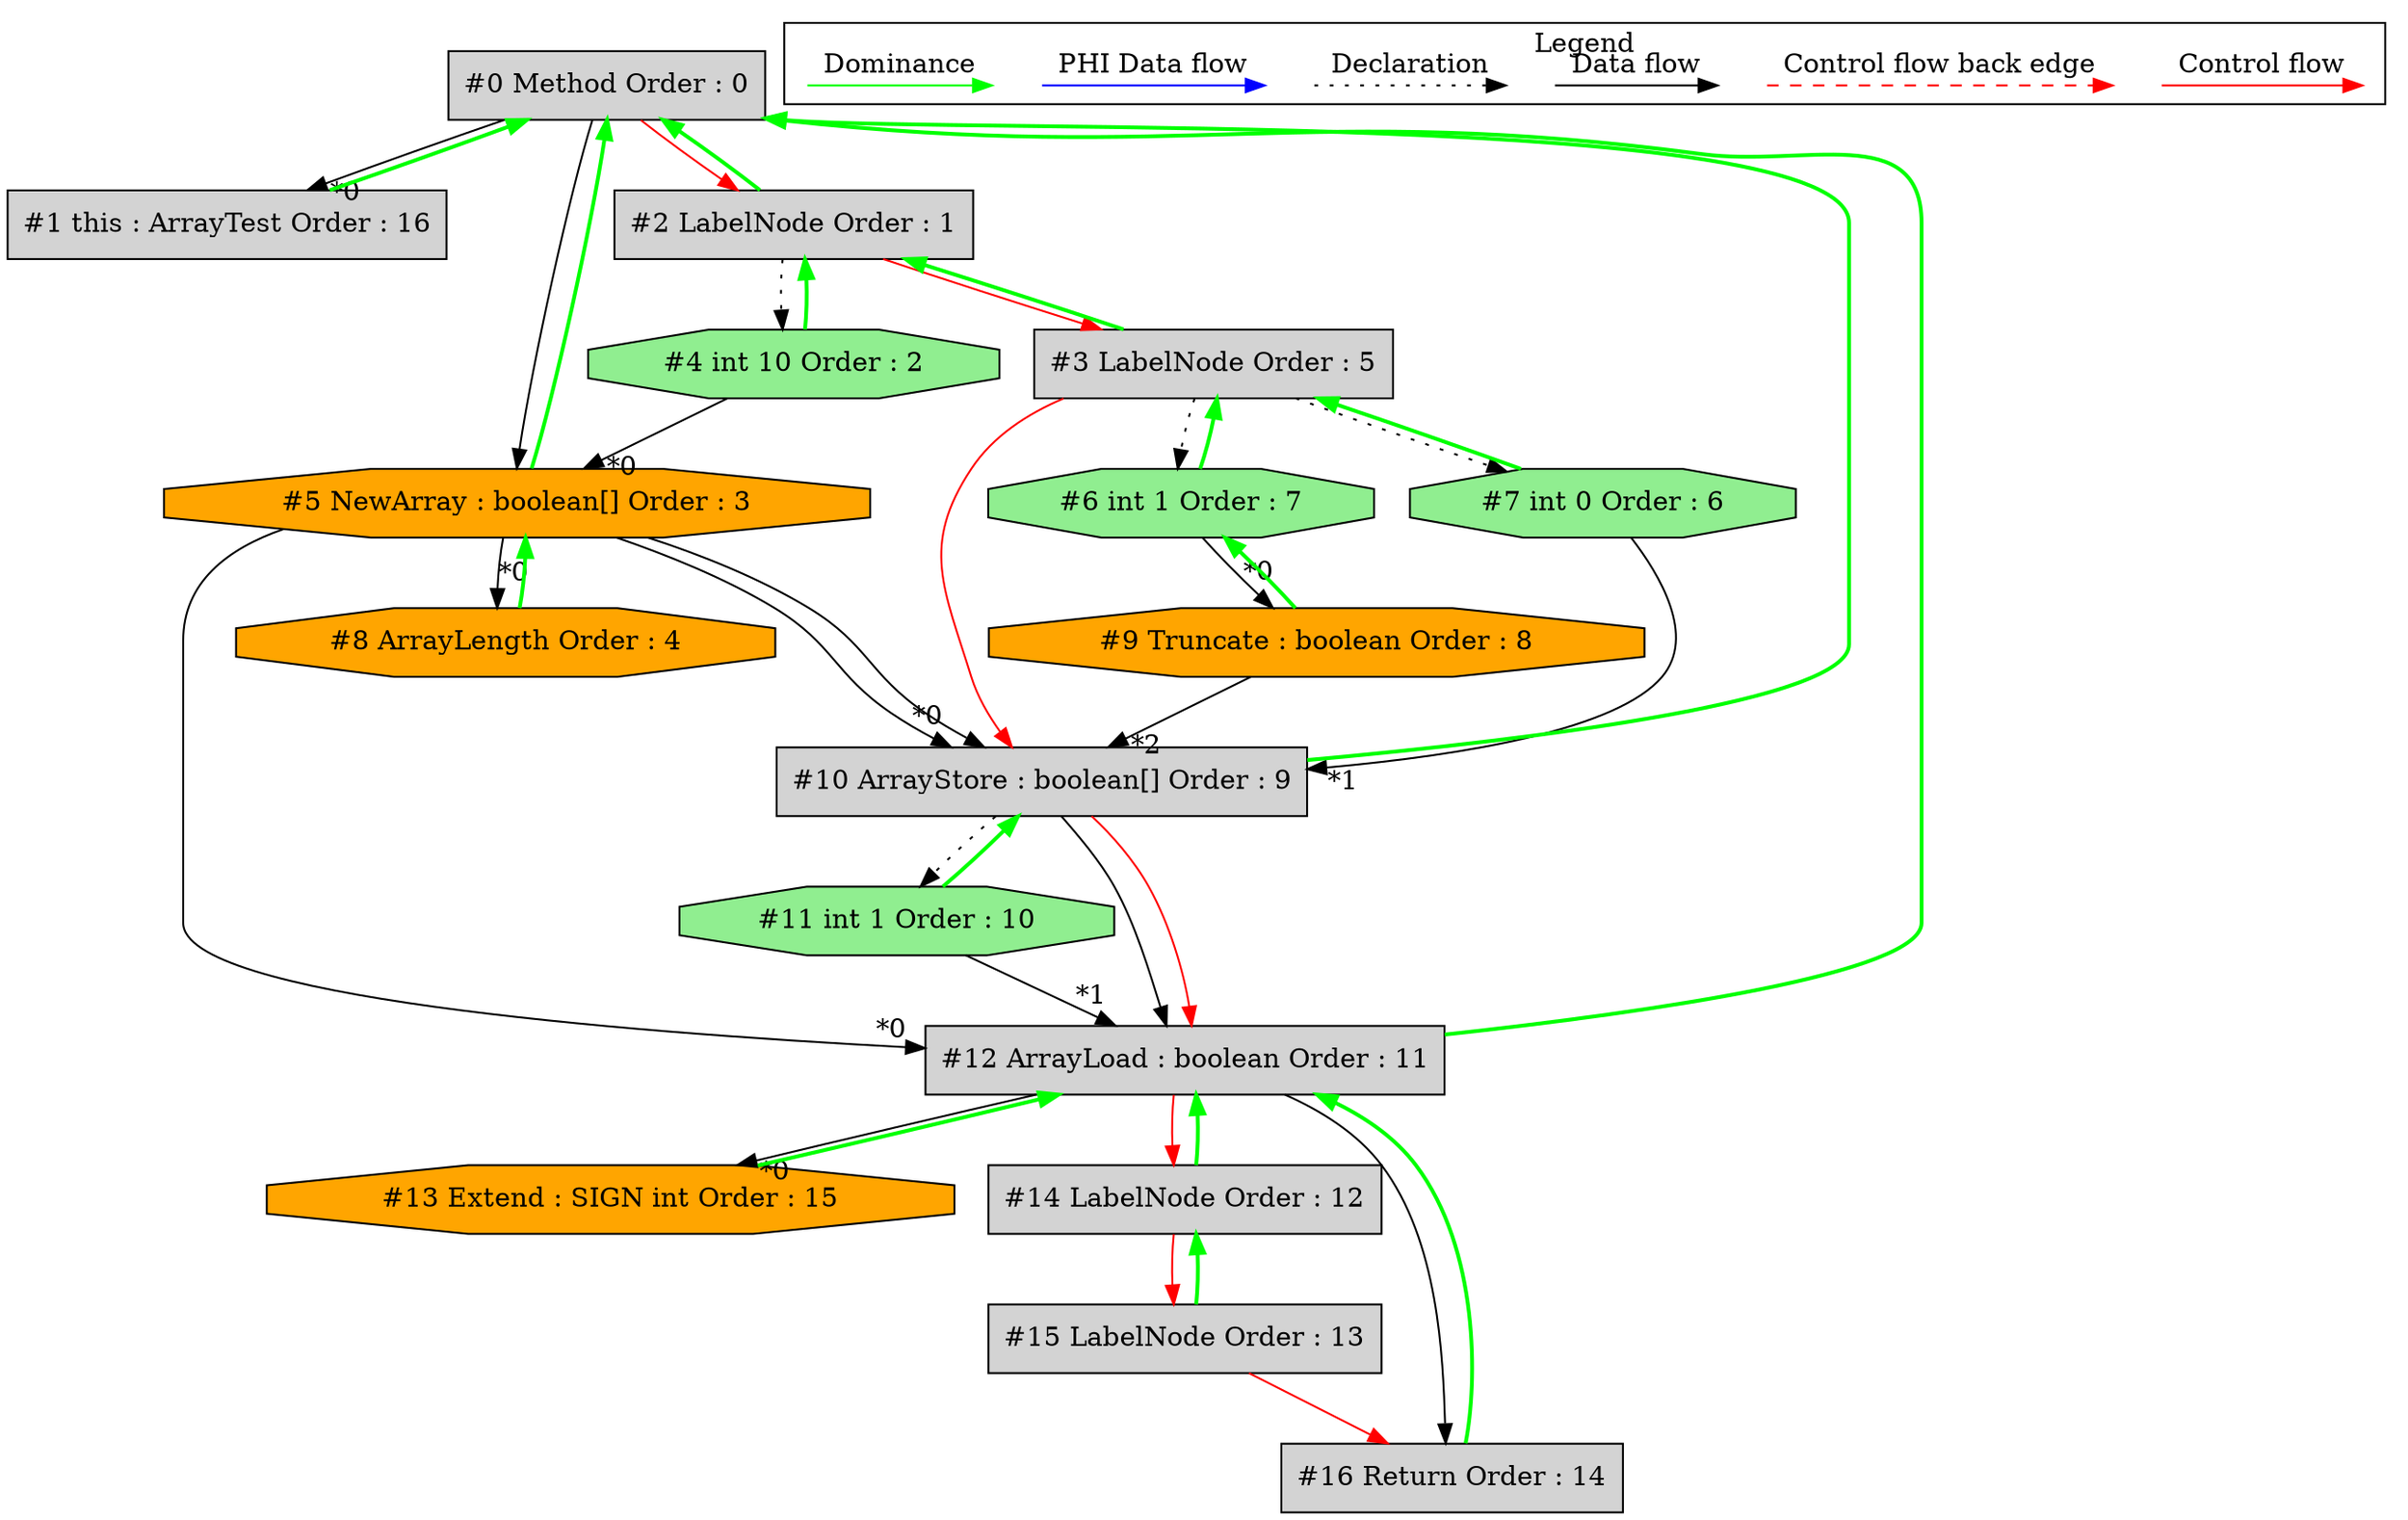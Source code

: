 digraph debugoutput {
 ordering="in";
 node0[label="#0 Method Order : 0",shape=box, fillcolor=lightgrey, style=filled];
 node1[label="#1 this : ArrayTest Order : 16",shape=box, fillcolor=lightgrey, style=filled];
 node1 -> node0[dir="forward" color="green" penwidth="2"];
 node0 -> node1[headlabel="*0", labeldistance=2];
 node2[label="#2 LabelNode Order : 1",shape=box, fillcolor=lightgrey, style=filled];
 node2 -> node0[dir="forward" color="green" penwidth="2"];
 node0 -> node2[labeldistance=2, color=red, fontcolor=red];
 node3[label="#3 LabelNode Order : 5",shape=box, fillcolor=lightgrey, style=filled];
 node3 -> node2[dir="forward" color="green" penwidth="2"];
 node2 -> node3[labeldistance=2, color=red, fontcolor=red];
 node4[label="#4 int 10 Order : 2",shape=octagon, fillcolor=lightgreen, style=filled];
 node4 -> node2[dir="forward" color="green" penwidth="2"];
 node2 -> node4[style=dotted];
 node5[label="#5 NewArray : boolean[] Order : 3",shape=octagon, fillcolor=orange, style=filled];
 node5 -> node0[dir="forward" color="green" penwidth="2"];
 node4 -> node5[headlabel="*0", labeldistance=2];
 node0 -> node5;
 node6[label="#6 int 1 Order : 7",shape=octagon, fillcolor=lightgreen, style=filled];
 node6 -> node3[dir="forward" color="green" penwidth="2"];
 node3 -> node6[style=dotted];
 node7[label="#7 int 0 Order : 6",shape=octagon, fillcolor=lightgreen, style=filled];
 node7 -> node3[dir="forward" color="green" penwidth="2"];
 node3 -> node7[style=dotted];
 node8[label="#8 ArrayLength Order : 4",shape=octagon, fillcolor=orange, style=filled];
 node8 -> node5[dir="forward" color="green" penwidth="2"];
 node5 -> node8[headlabel="*0", labeldistance=2];
 node9[label="#9 Truncate : boolean Order : 8",shape=octagon, fillcolor=orange, style=filled];
 node9 -> node6[dir="forward" color="green" penwidth="2"];
 node6 -> node9[headlabel="*0", labeldistance=2];
 node10[label="#10 ArrayStore : boolean[] Order : 9",shape=box, fillcolor=lightgrey, style=filled];
 node10 -> node0[dir="forward" color="green" penwidth="2"];
 node5 -> node10[headlabel="*0", labeldistance=2];
 node7 -> node10[headlabel="*1", labeldistance=2];
 node9 -> node10[headlabel="*2", labeldistance=2];
 node5 -> node10;
 node3 -> node10[labeldistance=2, color=red, fontcolor=red];
 node11[label="#11 int 1 Order : 10",shape=octagon, fillcolor=lightgreen, style=filled];
 node11 -> node10[dir="forward" color="green" penwidth="2"];
 node10 -> node11[style=dotted];
 node12[label="#12 ArrayLoad : boolean Order : 11",shape=box, fillcolor=lightgrey, style=filled];
 node12 -> node0[dir="forward" color="green" penwidth="2"];
 node5 -> node12[headlabel="*0", labeldistance=2];
 node11 -> node12[headlabel="*1", labeldistance=2];
 node10 -> node12;
 node10 -> node12[labeldistance=2, color=red, fontcolor=red];
 node13[label="#13 Extend : SIGN int Order : 15",shape=octagon, fillcolor=orange, style=filled];
 node13 -> node12[dir="forward" color="green" penwidth="2"];
 node12 -> node13[headlabel="*0", labeldistance=2];
 node14[label="#14 LabelNode Order : 12",shape=box, fillcolor=lightgrey, style=filled];
 node14 -> node12[dir="forward" color="green" penwidth="2"];
 node12 -> node14[labeldistance=2, color=red, fontcolor=red];
 node15[label="#15 LabelNode Order : 13",shape=box, fillcolor=lightgrey, style=filled];
 node15 -> node14[dir="forward" color="green" penwidth="2"];
 node14 -> node15[labeldistance=2, color=red, fontcolor=red];
 node16[label="#16 Return Order : 14",shape=box, fillcolor=lightgrey, style=filled];
 node16 -> node12[dir="forward" color="green" penwidth="2"];
 node15 -> node16[labeldistance=2, color=red, fontcolor=red];
 node12 -> node16;
 subgraph cluster_000 {
  label = "Legend";
  node [shape=point]
  {
   rank=same;
   c0 [style = invis];
   c1 [style = invis];
   c2 [style = invis];
   c3 [style = invis];
   d0 [style = invis];
   d1 [style = invis];
   d2 [style = invis];
   d3 [style = invis];
   d4 [style = invis];
   d5 [style = invis];
   d6 [style = invis];
   d7 [style = invis];
  }
  c0 -> c1 [label="Control flow", style=solid, color=red]
  c2 -> c3 [label="Control flow back edge", style=dashed, color=red]
  d0 -> d1 [label="Data flow"]
  d2 -> d3 [label="Declaration", style=dotted]
  d4 -> d5 [label="PHI Data flow", color=blue]
  d6 -> d7 [label="Dominance", color=green]
 }

}
